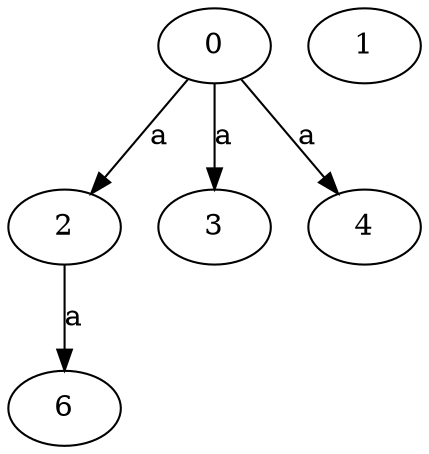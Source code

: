 strict digraph  {
2;
0;
3;
4;
1;
6;
2 -> 6  [label=a];
0 -> 2  [label=a];
0 -> 3  [label=a];
0 -> 4  [label=a];
}
